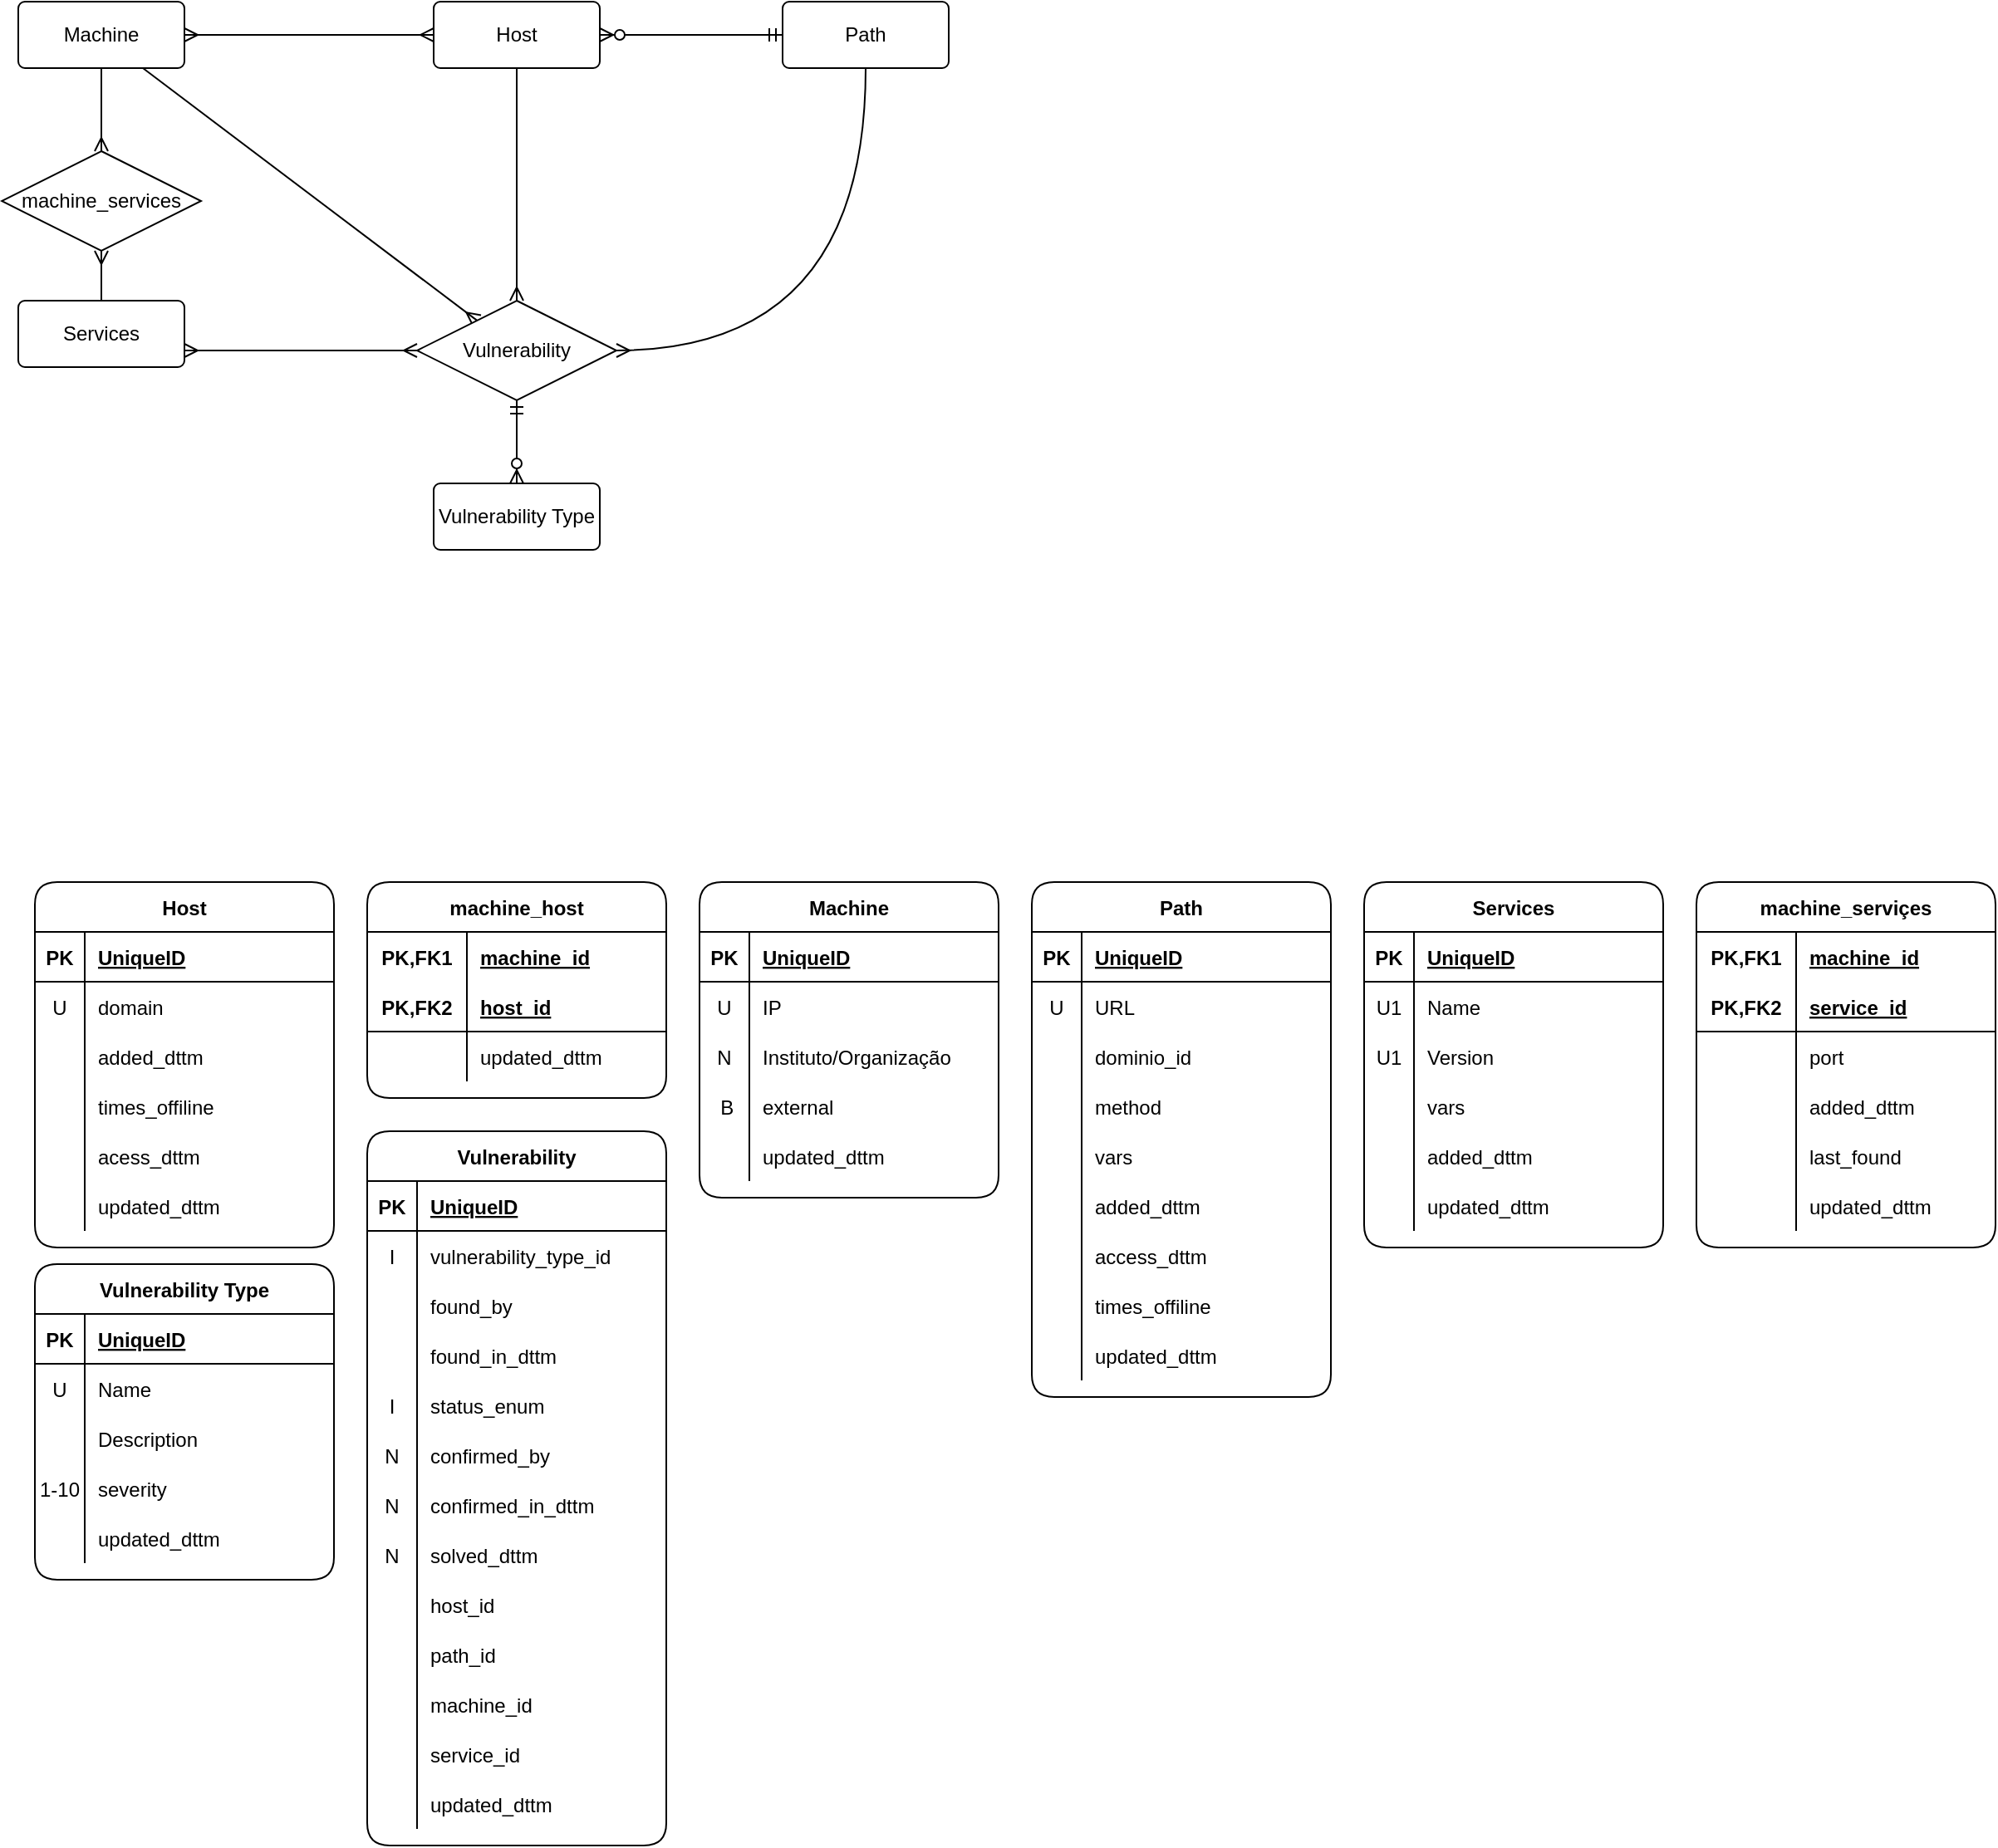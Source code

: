 <mxfile version="15.8.7" type="github" pages="3">
  <diagram id="CGmAZGWSG4rExbUco565" name="Page-1">
    <mxGraphModel dx="1394" dy="1944" grid="1" gridSize="10" guides="1" tooltips="1" connect="1" arrows="1" fold="1" page="1" pageScale="1" pageWidth="827" pageHeight="1169" math="0" shadow="0">
      <root>
        <mxCell id="0" />
        <mxCell id="1" parent="0" />
        <mxCell id="gj3xuUf-g9u-vXAf6j-z-22" value="" style="edgeStyle=orthogonalEdgeStyle;fontSize=12;html=1;endArrow=none;startArrow=ERmany;entryX=0.5;entryY=1;entryDx=0;entryDy=0;curved=1;endFill=0;startFill=0;exitX=1;exitY=0.5;exitDx=0;exitDy=0;" parent="1" source="40rPkk39WSytxEoC_UsR-69" target="j39ysIKPGQ8lDUpzfth6-52" edge="1">
          <mxGeometry width="100" height="100" relative="1" as="geometry">
            <mxPoint x="540" y="-130" as="sourcePoint" />
            <mxPoint x="300" y="-260" as="targetPoint" />
          </mxGeometry>
        </mxCell>
        <mxCell id="j39ysIKPGQ8lDUpzfth6-1" value="Machine" style="shape=table;startSize=30;container=1;collapsible=1;childLayout=tableLayout;fixedRows=1;rowLines=0;fontStyle=1;align=center;resizeLast=1;rounded=1;" parent="1" vertex="1">
          <mxGeometry x="440" y="170" width="180" height="190" as="geometry" />
        </mxCell>
        <mxCell id="j39ysIKPGQ8lDUpzfth6-2" value="" style="shape=partialRectangle;collapsible=0;dropTarget=0;pointerEvents=0;fillColor=none;top=0;left=0;bottom=1;right=0;points=[[0,0.5],[1,0.5]];portConstraint=eastwest;" parent="j39ysIKPGQ8lDUpzfth6-1" vertex="1">
          <mxGeometry y="30" width="180" height="30" as="geometry" />
        </mxCell>
        <mxCell id="j39ysIKPGQ8lDUpzfth6-3" value="PK" style="shape=partialRectangle;connectable=0;fillColor=none;top=0;left=0;bottom=0;right=0;fontStyle=1;overflow=hidden;" parent="j39ysIKPGQ8lDUpzfth6-2" vertex="1">
          <mxGeometry width="30" height="30" as="geometry" />
        </mxCell>
        <mxCell id="j39ysIKPGQ8lDUpzfth6-4" value="UniqueID" style="shape=partialRectangle;connectable=0;fillColor=none;top=0;left=0;bottom=0;right=0;align=left;spacingLeft=6;fontStyle=5;overflow=hidden;" parent="j39ysIKPGQ8lDUpzfth6-2" vertex="1">
          <mxGeometry x="30" width="150" height="30" as="geometry" />
        </mxCell>
        <mxCell id="j39ysIKPGQ8lDUpzfth6-5" value="" style="shape=partialRectangle;collapsible=0;dropTarget=0;pointerEvents=0;fillColor=none;top=0;left=0;bottom=0;right=0;points=[[0,0.5],[1,0.5]];portConstraint=eastwest;" parent="j39ysIKPGQ8lDUpzfth6-1" vertex="1">
          <mxGeometry y="60" width="180" height="30" as="geometry" />
        </mxCell>
        <mxCell id="j39ysIKPGQ8lDUpzfth6-6" value="U" style="shape=partialRectangle;connectable=0;fillColor=none;top=0;left=0;bottom=0;right=0;editable=1;overflow=hidden;" parent="j39ysIKPGQ8lDUpzfth6-5" vertex="1">
          <mxGeometry width="30" height="30" as="geometry" />
        </mxCell>
        <mxCell id="j39ysIKPGQ8lDUpzfth6-7" value="IP" style="shape=partialRectangle;connectable=0;fillColor=none;top=0;left=0;bottom=0;right=0;align=left;spacingLeft=6;overflow=hidden;" parent="j39ysIKPGQ8lDUpzfth6-5" vertex="1">
          <mxGeometry x="30" width="150" height="30" as="geometry" />
        </mxCell>
        <mxCell id="j39ysIKPGQ8lDUpzfth6-8" value="" style="shape=partialRectangle;collapsible=0;dropTarget=0;pointerEvents=0;fillColor=none;top=0;left=0;bottom=0;right=0;points=[[0,0.5],[1,0.5]];portConstraint=eastwest;" parent="j39ysIKPGQ8lDUpzfth6-1" vertex="1">
          <mxGeometry y="90" width="180" height="30" as="geometry" />
        </mxCell>
        <mxCell id="j39ysIKPGQ8lDUpzfth6-9" value="N" style="shape=partialRectangle;connectable=0;fillColor=none;top=0;left=0;bottom=0;right=0;editable=1;overflow=hidden;" parent="j39ysIKPGQ8lDUpzfth6-8" vertex="1">
          <mxGeometry width="30" height="30" as="geometry" />
        </mxCell>
        <mxCell id="j39ysIKPGQ8lDUpzfth6-10" value="Instituto/Organização" style="shape=partialRectangle;connectable=0;fillColor=none;top=0;left=0;bottom=0;right=0;align=left;spacingLeft=6;overflow=hidden;" parent="j39ysIKPGQ8lDUpzfth6-8" vertex="1">
          <mxGeometry x="30" width="150" height="30" as="geometry" />
        </mxCell>
        <mxCell id="j39ysIKPGQ8lDUpzfth6-86" style="shape=partialRectangle;collapsible=0;dropTarget=0;pointerEvents=0;fillColor=none;top=0;left=0;bottom=0;right=0;points=[[0,0.5],[1,0.5]];portConstraint=eastwest;" parent="j39ysIKPGQ8lDUpzfth6-1" vertex="1">
          <mxGeometry y="120" width="180" height="30" as="geometry" />
        </mxCell>
        <mxCell id="j39ysIKPGQ8lDUpzfth6-87" value=" B" style="shape=partialRectangle;connectable=0;fillColor=none;top=0;left=0;bottom=0;right=0;editable=1;overflow=hidden;" parent="j39ysIKPGQ8lDUpzfth6-86" vertex="1">
          <mxGeometry width="30" height="30" as="geometry" />
        </mxCell>
        <mxCell id="j39ysIKPGQ8lDUpzfth6-88" value="external" style="shape=partialRectangle;connectable=0;fillColor=none;top=0;left=0;bottom=0;right=0;align=left;spacingLeft=6;overflow=hidden;" parent="j39ysIKPGQ8lDUpzfth6-86" vertex="1">
          <mxGeometry x="30" width="150" height="30" as="geometry" />
        </mxCell>
        <mxCell id="j39ysIKPGQ8lDUpzfth6-11" value="" style="shape=partialRectangle;collapsible=0;dropTarget=0;pointerEvents=0;fillColor=none;top=0;left=0;bottom=0;right=0;points=[[0,0.5],[1,0.5]];portConstraint=eastwest;" parent="j39ysIKPGQ8lDUpzfth6-1" vertex="1">
          <mxGeometry y="150" width="180" height="30" as="geometry" />
        </mxCell>
        <mxCell id="j39ysIKPGQ8lDUpzfth6-12" value="" style="shape=partialRectangle;connectable=0;fillColor=none;top=0;left=0;bottom=0;right=0;editable=1;overflow=hidden;" parent="j39ysIKPGQ8lDUpzfth6-11" vertex="1">
          <mxGeometry width="30" height="30" as="geometry" />
        </mxCell>
        <mxCell id="j39ysIKPGQ8lDUpzfth6-13" value="updated_dttm" style="shape=partialRectangle;connectable=0;fillColor=none;top=0;left=0;bottom=0;right=0;align=left;spacingLeft=6;overflow=hidden;" parent="j39ysIKPGQ8lDUpzfth6-11" vertex="1">
          <mxGeometry x="30" width="150" height="30" as="geometry" />
        </mxCell>
        <mxCell id="j39ysIKPGQ8lDUpzfth6-14" value="Host" style="shape=table;startSize=30;container=1;collapsible=1;childLayout=tableLayout;fixedRows=1;rowLines=0;fontStyle=1;align=center;resizeLast=1;rounded=1;" parent="1" vertex="1">
          <mxGeometry x="40" y="170" width="180" height="220" as="geometry" />
        </mxCell>
        <mxCell id="j39ysIKPGQ8lDUpzfth6-15" value="" style="shape=partialRectangle;collapsible=0;dropTarget=0;pointerEvents=0;fillColor=none;top=0;left=0;bottom=1;right=0;points=[[0,0.5],[1,0.5]];portConstraint=eastwest;" parent="j39ysIKPGQ8lDUpzfth6-14" vertex="1">
          <mxGeometry y="30" width="180" height="30" as="geometry" />
        </mxCell>
        <mxCell id="j39ysIKPGQ8lDUpzfth6-16" value="PK" style="shape=partialRectangle;connectable=0;fillColor=none;top=0;left=0;bottom=0;right=0;fontStyle=1;overflow=hidden;" parent="j39ysIKPGQ8lDUpzfth6-15" vertex="1">
          <mxGeometry width="30" height="30" as="geometry" />
        </mxCell>
        <mxCell id="j39ysIKPGQ8lDUpzfth6-17" value="UniqueID" style="shape=partialRectangle;connectable=0;fillColor=none;top=0;left=0;bottom=0;right=0;align=left;spacingLeft=6;fontStyle=5;overflow=hidden;" parent="j39ysIKPGQ8lDUpzfth6-15" vertex="1">
          <mxGeometry x="30" width="150" height="30" as="geometry" />
        </mxCell>
        <mxCell id="j39ysIKPGQ8lDUpzfth6-18" value="" style="shape=partialRectangle;collapsible=0;dropTarget=0;pointerEvents=0;fillColor=none;top=0;left=0;bottom=0;right=0;points=[[0,0.5],[1,0.5]];portConstraint=eastwest;" parent="j39ysIKPGQ8lDUpzfth6-14" vertex="1">
          <mxGeometry y="60" width="180" height="30" as="geometry" />
        </mxCell>
        <mxCell id="j39ysIKPGQ8lDUpzfth6-19" value="U" style="shape=partialRectangle;connectable=0;fillColor=none;top=0;left=0;bottom=0;right=0;editable=1;overflow=hidden;" parent="j39ysIKPGQ8lDUpzfth6-18" vertex="1">
          <mxGeometry width="30" height="30" as="geometry" />
        </mxCell>
        <mxCell id="j39ysIKPGQ8lDUpzfth6-20" value="domain" style="shape=partialRectangle;connectable=0;fillColor=none;top=0;left=0;bottom=0;right=0;align=left;spacingLeft=6;overflow=hidden;" parent="j39ysIKPGQ8lDUpzfth6-18" vertex="1">
          <mxGeometry x="30" width="150" height="30" as="geometry" />
        </mxCell>
        <mxCell id="j39ysIKPGQ8lDUpzfth6-21" value="" style="shape=partialRectangle;collapsible=0;dropTarget=0;pointerEvents=0;fillColor=none;top=0;left=0;bottom=0;right=0;points=[[0,0.5],[1,0.5]];portConstraint=eastwest;" parent="j39ysIKPGQ8lDUpzfth6-14" vertex="1">
          <mxGeometry y="90" width="180" height="30" as="geometry" />
        </mxCell>
        <mxCell id="j39ysIKPGQ8lDUpzfth6-22" value="" style="shape=partialRectangle;connectable=0;fillColor=none;top=0;left=0;bottom=0;right=0;editable=1;overflow=hidden;" parent="j39ysIKPGQ8lDUpzfth6-21" vertex="1">
          <mxGeometry width="30" height="30" as="geometry" />
        </mxCell>
        <mxCell id="j39ysIKPGQ8lDUpzfth6-23" value="added_dttm" style="shape=partialRectangle;connectable=0;fillColor=none;top=0;left=0;bottom=0;right=0;align=left;spacingLeft=6;overflow=hidden;" parent="j39ysIKPGQ8lDUpzfth6-21" vertex="1">
          <mxGeometry x="30" width="150" height="30" as="geometry" />
        </mxCell>
        <mxCell id="gj3xuUf-g9u-vXAf6j-z-13" style="shape=partialRectangle;collapsible=0;dropTarget=0;pointerEvents=0;fillColor=none;top=0;left=0;bottom=0;right=0;points=[[0,0.5],[1,0.5]];portConstraint=eastwest;" parent="j39ysIKPGQ8lDUpzfth6-14" vertex="1">
          <mxGeometry y="120" width="180" height="30" as="geometry" />
        </mxCell>
        <mxCell id="gj3xuUf-g9u-vXAf6j-z-14" style="shape=partialRectangle;connectable=0;fillColor=none;top=0;left=0;bottom=0;right=0;editable=1;overflow=hidden;" parent="gj3xuUf-g9u-vXAf6j-z-13" vertex="1">
          <mxGeometry width="30" height="30" as="geometry" />
        </mxCell>
        <mxCell id="gj3xuUf-g9u-vXAf6j-z-15" value="times_offiline" style="shape=partialRectangle;connectable=0;fillColor=none;top=0;left=0;bottom=0;right=0;align=left;spacingLeft=6;overflow=hidden;" parent="gj3xuUf-g9u-vXAf6j-z-13" vertex="1">
          <mxGeometry x="30" width="150" height="30" as="geometry" />
        </mxCell>
        <mxCell id="j39ysIKPGQ8lDUpzfth6-77" style="shape=partialRectangle;collapsible=0;dropTarget=0;pointerEvents=0;fillColor=none;top=0;left=0;bottom=0;right=0;points=[[0,0.5],[1,0.5]];portConstraint=eastwest;" parent="j39ysIKPGQ8lDUpzfth6-14" vertex="1">
          <mxGeometry y="150" width="180" height="30" as="geometry" />
        </mxCell>
        <mxCell id="j39ysIKPGQ8lDUpzfth6-78" style="shape=partialRectangle;connectable=0;fillColor=none;top=0;left=0;bottom=0;right=0;editable=1;overflow=hidden;" parent="j39ysIKPGQ8lDUpzfth6-77" vertex="1">
          <mxGeometry width="30" height="30" as="geometry" />
        </mxCell>
        <mxCell id="j39ysIKPGQ8lDUpzfth6-79" value="acess_dttm" style="shape=partialRectangle;connectable=0;fillColor=none;top=0;left=0;bottom=0;right=0;align=left;spacingLeft=6;overflow=hidden;" parent="j39ysIKPGQ8lDUpzfth6-77" vertex="1">
          <mxGeometry x="30" width="150" height="30" as="geometry" />
        </mxCell>
        <mxCell id="j39ysIKPGQ8lDUpzfth6-24" value="" style="shape=partialRectangle;collapsible=0;dropTarget=0;pointerEvents=0;fillColor=none;top=0;left=0;bottom=0;right=0;points=[[0,0.5],[1,0.5]];portConstraint=eastwest;" parent="j39ysIKPGQ8lDUpzfth6-14" vertex="1">
          <mxGeometry y="180" width="180" height="30" as="geometry" />
        </mxCell>
        <mxCell id="j39ysIKPGQ8lDUpzfth6-25" value="" style="shape=partialRectangle;connectable=0;fillColor=none;top=0;left=0;bottom=0;right=0;editable=1;overflow=hidden;" parent="j39ysIKPGQ8lDUpzfth6-24" vertex="1">
          <mxGeometry width="30" height="30" as="geometry" />
        </mxCell>
        <mxCell id="j39ysIKPGQ8lDUpzfth6-26" value="updated_dttm" style="shape=partialRectangle;connectable=0;fillColor=none;top=0;left=0;bottom=0;right=0;align=left;spacingLeft=6;overflow=hidden;" parent="j39ysIKPGQ8lDUpzfth6-24" vertex="1">
          <mxGeometry x="30" width="150" height="30" as="geometry" />
        </mxCell>
        <mxCell id="j39ysIKPGQ8lDUpzfth6-27" value="Path" style="shape=table;startSize=30;container=1;collapsible=1;childLayout=tableLayout;fixedRows=1;rowLines=0;fontStyle=1;align=center;resizeLast=1;rounded=1;" parent="1" vertex="1">
          <mxGeometry x="640" y="170" width="180" height="310" as="geometry" />
        </mxCell>
        <mxCell id="j39ysIKPGQ8lDUpzfth6-28" value="" style="shape=partialRectangle;collapsible=0;dropTarget=0;pointerEvents=0;fillColor=none;top=0;left=0;bottom=1;right=0;points=[[0,0.5],[1,0.5]];portConstraint=eastwest;" parent="j39ysIKPGQ8lDUpzfth6-27" vertex="1">
          <mxGeometry y="30" width="180" height="30" as="geometry" />
        </mxCell>
        <mxCell id="j39ysIKPGQ8lDUpzfth6-29" value="PK" style="shape=partialRectangle;connectable=0;fillColor=none;top=0;left=0;bottom=0;right=0;fontStyle=1;overflow=hidden;" parent="j39ysIKPGQ8lDUpzfth6-28" vertex="1">
          <mxGeometry width="30" height="30" as="geometry" />
        </mxCell>
        <mxCell id="j39ysIKPGQ8lDUpzfth6-30" value="UniqueID" style="shape=partialRectangle;connectable=0;fillColor=none;top=0;left=0;bottom=0;right=0;align=left;spacingLeft=6;fontStyle=5;overflow=hidden;" parent="j39ysIKPGQ8lDUpzfth6-28" vertex="1">
          <mxGeometry x="30" width="150" height="30" as="geometry" />
        </mxCell>
        <mxCell id="j39ysIKPGQ8lDUpzfth6-31" value="" style="shape=partialRectangle;collapsible=0;dropTarget=0;pointerEvents=0;fillColor=none;top=0;left=0;bottom=0;right=0;points=[[0,0.5],[1,0.5]];portConstraint=eastwest;" parent="j39ysIKPGQ8lDUpzfth6-27" vertex="1">
          <mxGeometry y="60" width="180" height="30" as="geometry" />
        </mxCell>
        <mxCell id="j39ysIKPGQ8lDUpzfth6-32" value="U" style="shape=partialRectangle;connectable=0;fillColor=none;top=0;left=0;bottom=0;right=0;editable=1;overflow=hidden;" parent="j39ysIKPGQ8lDUpzfth6-31" vertex="1">
          <mxGeometry width="30" height="30" as="geometry" />
        </mxCell>
        <mxCell id="j39ysIKPGQ8lDUpzfth6-33" value="URL" style="shape=partialRectangle;connectable=0;fillColor=none;top=0;left=0;bottom=0;right=0;align=left;spacingLeft=6;overflow=hidden;" parent="j39ysIKPGQ8lDUpzfth6-31" vertex="1">
          <mxGeometry x="30" width="150" height="30" as="geometry" />
        </mxCell>
        <mxCell id="j39ysIKPGQ8lDUpzfth6-43" style="shape=partialRectangle;collapsible=0;dropTarget=0;pointerEvents=0;fillColor=none;top=0;left=0;bottom=0;right=0;points=[[0,0.5],[1,0.5]];portConstraint=eastwest;" parent="j39ysIKPGQ8lDUpzfth6-27" vertex="1">
          <mxGeometry y="90" width="180" height="30" as="geometry" />
        </mxCell>
        <mxCell id="j39ysIKPGQ8lDUpzfth6-44" value="" style="shape=partialRectangle;connectable=0;fillColor=none;top=0;left=0;bottom=0;right=0;editable=1;overflow=hidden;" parent="j39ysIKPGQ8lDUpzfth6-43" vertex="1">
          <mxGeometry width="30" height="30" as="geometry" />
        </mxCell>
        <mxCell id="j39ysIKPGQ8lDUpzfth6-45" value="dominio_id" style="shape=partialRectangle;connectable=0;fillColor=none;top=0;left=0;bottom=0;right=0;align=left;spacingLeft=6;overflow=hidden;" parent="j39ysIKPGQ8lDUpzfth6-43" vertex="1">
          <mxGeometry x="30" width="150" height="30" as="geometry" />
        </mxCell>
        <mxCell id="gj3xuUf-g9u-vXAf6j-z-1" style="shape=partialRectangle;collapsible=0;dropTarget=0;pointerEvents=0;fillColor=none;top=0;left=0;bottom=0;right=0;points=[[0,0.5],[1,0.5]];portConstraint=eastwest;" parent="j39ysIKPGQ8lDUpzfth6-27" vertex="1">
          <mxGeometry y="120" width="180" height="30" as="geometry" />
        </mxCell>
        <mxCell id="gj3xuUf-g9u-vXAf6j-z-2" style="shape=partialRectangle;connectable=0;fillColor=none;top=0;left=0;bottom=0;right=0;editable=1;overflow=hidden;" parent="gj3xuUf-g9u-vXAf6j-z-1" vertex="1">
          <mxGeometry width="30" height="30" as="geometry" />
        </mxCell>
        <mxCell id="gj3xuUf-g9u-vXAf6j-z-3" value="method" style="shape=partialRectangle;connectable=0;fillColor=none;top=0;left=0;bottom=0;right=0;align=left;spacingLeft=6;overflow=hidden;" parent="gj3xuUf-g9u-vXAf6j-z-1" vertex="1">
          <mxGeometry x="30" width="150" height="30" as="geometry" />
        </mxCell>
        <mxCell id="gj3xuUf-g9u-vXAf6j-z-7" style="shape=partialRectangle;collapsible=0;dropTarget=0;pointerEvents=0;fillColor=none;top=0;left=0;bottom=0;right=0;points=[[0,0.5],[1,0.5]];portConstraint=eastwest;" parent="j39ysIKPGQ8lDUpzfth6-27" vertex="1">
          <mxGeometry y="150" width="180" height="30" as="geometry" />
        </mxCell>
        <mxCell id="gj3xuUf-g9u-vXAf6j-z-8" style="shape=partialRectangle;connectable=0;fillColor=none;top=0;left=0;bottom=0;right=0;editable=1;overflow=hidden;" parent="gj3xuUf-g9u-vXAf6j-z-7" vertex="1">
          <mxGeometry width="30" height="30" as="geometry" />
        </mxCell>
        <mxCell id="gj3xuUf-g9u-vXAf6j-z-9" value="vars" style="shape=partialRectangle;connectable=0;fillColor=none;top=0;left=0;bottom=0;right=0;align=left;spacingLeft=6;overflow=hidden;" parent="gj3xuUf-g9u-vXAf6j-z-7" vertex="1">
          <mxGeometry x="30" width="150" height="30" as="geometry" />
        </mxCell>
        <mxCell id="j39ysIKPGQ8lDUpzfth6-34" value="" style="shape=partialRectangle;collapsible=0;dropTarget=0;pointerEvents=0;fillColor=none;top=0;left=0;bottom=0;right=0;points=[[0,0.5],[1,0.5]];portConstraint=eastwest;" parent="j39ysIKPGQ8lDUpzfth6-27" vertex="1">
          <mxGeometry y="180" width="180" height="30" as="geometry" />
        </mxCell>
        <mxCell id="j39ysIKPGQ8lDUpzfth6-35" value="" style="shape=partialRectangle;connectable=0;fillColor=none;top=0;left=0;bottom=0;right=0;editable=1;overflow=hidden;" parent="j39ysIKPGQ8lDUpzfth6-34" vertex="1">
          <mxGeometry width="30" height="30" as="geometry" />
        </mxCell>
        <mxCell id="j39ysIKPGQ8lDUpzfth6-36" value="added_dttm" style="shape=partialRectangle;connectable=0;fillColor=none;top=0;left=0;bottom=0;right=0;align=left;spacingLeft=6;overflow=hidden;" parent="j39ysIKPGQ8lDUpzfth6-34" vertex="1">
          <mxGeometry x="30" width="150" height="30" as="geometry" />
        </mxCell>
        <mxCell id="gj3xuUf-g9u-vXAf6j-z-10" style="shape=partialRectangle;collapsible=0;dropTarget=0;pointerEvents=0;fillColor=none;top=0;left=0;bottom=0;right=0;points=[[0,0.5],[1,0.5]];portConstraint=eastwest;" parent="j39ysIKPGQ8lDUpzfth6-27" vertex="1">
          <mxGeometry y="210" width="180" height="30" as="geometry" />
        </mxCell>
        <mxCell id="gj3xuUf-g9u-vXAf6j-z-11" style="shape=partialRectangle;connectable=0;fillColor=none;top=0;left=0;bottom=0;right=0;editable=1;overflow=hidden;" parent="gj3xuUf-g9u-vXAf6j-z-10" vertex="1">
          <mxGeometry width="30" height="30" as="geometry" />
        </mxCell>
        <mxCell id="gj3xuUf-g9u-vXAf6j-z-12" value="access_dttm" style="shape=partialRectangle;connectable=0;fillColor=none;top=0;left=0;bottom=0;right=0;align=left;spacingLeft=6;overflow=hidden;" parent="gj3xuUf-g9u-vXAf6j-z-10" vertex="1">
          <mxGeometry x="30" width="150" height="30" as="geometry" />
        </mxCell>
        <mxCell id="j39ysIKPGQ8lDUpzfth6-37" value="" style="shape=partialRectangle;collapsible=0;dropTarget=0;pointerEvents=0;fillColor=none;top=0;left=0;bottom=0;right=0;points=[[0,0.5],[1,0.5]];portConstraint=eastwest;" parent="j39ysIKPGQ8lDUpzfth6-27" vertex="1">
          <mxGeometry y="240" width="180" height="30" as="geometry" />
        </mxCell>
        <mxCell id="j39ysIKPGQ8lDUpzfth6-38" value="" style="shape=partialRectangle;connectable=0;fillColor=none;top=0;left=0;bottom=0;right=0;editable=1;overflow=hidden;" parent="j39ysIKPGQ8lDUpzfth6-37" vertex="1">
          <mxGeometry width="30" height="30" as="geometry" />
        </mxCell>
        <mxCell id="j39ysIKPGQ8lDUpzfth6-39" value="times_offiline" style="shape=partialRectangle;connectable=0;fillColor=none;top=0;left=0;bottom=0;right=0;align=left;spacingLeft=6;overflow=hidden;" parent="j39ysIKPGQ8lDUpzfth6-37" vertex="1">
          <mxGeometry x="30" width="150" height="30" as="geometry" />
        </mxCell>
        <mxCell id="j39ysIKPGQ8lDUpzfth6-40" style="shape=partialRectangle;collapsible=0;dropTarget=0;pointerEvents=0;fillColor=none;top=0;left=0;bottom=0;right=0;points=[[0,0.5],[1,0.5]];portConstraint=eastwest;" parent="j39ysIKPGQ8lDUpzfth6-27" vertex="1">
          <mxGeometry y="270" width="180" height="30" as="geometry" />
        </mxCell>
        <mxCell id="j39ysIKPGQ8lDUpzfth6-41" style="shape=partialRectangle;connectable=0;fillColor=none;top=0;left=0;bottom=0;right=0;editable=1;overflow=hidden;" parent="j39ysIKPGQ8lDUpzfth6-40" vertex="1">
          <mxGeometry width="30" height="30" as="geometry" />
        </mxCell>
        <mxCell id="j39ysIKPGQ8lDUpzfth6-42" value="updated_dttm" style="shape=partialRectangle;connectable=0;fillColor=none;top=0;left=0;bottom=0;right=0;align=left;spacingLeft=6;overflow=hidden;" parent="j39ysIKPGQ8lDUpzfth6-40" vertex="1">
          <mxGeometry x="30" width="150" height="30" as="geometry" />
        </mxCell>
        <mxCell id="j39ysIKPGQ8lDUpzfth6-50" value="Machine" style="rounded=1;arcSize=10;whiteSpace=wrap;html=1;align=center;" parent="1" vertex="1">
          <mxGeometry x="30" y="-360" width="100" height="40" as="geometry" />
        </mxCell>
        <mxCell id="j39ysIKPGQ8lDUpzfth6-52" value="Path" style="rounded=1;arcSize=10;whiteSpace=wrap;html=1;align=center;" parent="1" vertex="1">
          <mxGeometry x="490" y="-360" width="100" height="40" as="geometry" />
        </mxCell>
        <mxCell id="j39ysIKPGQ8lDUpzfth6-64" value="Vulnerability" style="shape=table;startSize=30;container=1;collapsible=1;childLayout=tableLayout;fixedRows=1;rowLines=0;fontStyle=1;align=center;resizeLast=1;rounded=1;" parent="1" vertex="1">
          <mxGeometry x="240" y="320" width="180" height="430" as="geometry" />
        </mxCell>
        <mxCell id="j39ysIKPGQ8lDUpzfth6-65" value="" style="shape=partialRectangle;collapsible=0;dropTarget=0;pointerEvents=0;fillColor=none;top=0;left=0;bottom=1;right=0;points=[[0,0.5],[1,0.5]];portConstraint=eastwest;" parent="j39ysIKPGQ8lDUpzfth6-64" vertex="1">
          <mxGeometry y="30" width="180" height="30" as="geometry" />
        </mxCell>
        <mxCell id="j39ysIKPGQ8lDUpzfth6-66" value="PK" style="shape=partialRectangle;connectable=0;fillColor=none;top=0;left=0;bottom=0;right=0;fontStyle=1;overflow=hidden;" parent="j39ysIKPGQ8lDUpzfth6-65" vertex="1">
          <mxGeometry width="30" height="30" as="geometry" />
        </mxCell>
        <mxCell id="j39ysIKPGQ8lDUpzfth6-67" value="UniqueID" style="shape=partialRectangle;connectable=0;fillColor=none;top=0;left=0;bottom=0;right=0;align=left;spacingLeft=6;fontStyle=5;overflow=hidden;" parent="j39ysIKPGQ8lDUpzfth6-65" vertex="1">
          <mxGeometry x="30" width="150" height="30" as="geometry" />
        </mxCell>
        <mxCell id="j39ysIKPGQ8lDUpzfth6-68" value="" style="shape=partialRectangle;collapsible=0;dropTarget=0;pointerEvents=0;fillColor=none;top=0;left=0;bottom=0;right=0;points=[[0,0.5],[1,0.5]];portConstraint=eastwest;" parent="j39ysIKPGQ8lDUpzfth6-64" vertex="1">
          <mxGeometry y="60" width="180" height="30" as="geometry" />
        </mxCell>
        <mxCell id="j39ysIKPGQ8lDUpzfth6-69" value="I" style="shape=partialRectangle;connectable=0;fillColor=none;top=0;left=0;bottom=0;right=0;editable=1;overflow=hidden;" parent="j39ysIKPGQ8lDUpzfth6-68" vertex="1">
          <mxGeometry width="30" height="30" as="geometry" />
        </mxCell>
        <mxCell id="j39ysIKPGQ8lDUpzfth6-70" value="vulnerability_type_id" style="shape=partialRectangle;connectable=0;fillColor=none;top=0;left=0;bottom=0;right=0;align=left;spacingLeft=6;overflow=hidden;" parent="j39ysIKPGQ8lDUpzfth6-68" vertex="1">
          <mxGeometry x="30" width="150" height="30" as="geometry" />
        </mxCell>
        <mxCell id="j39ysIKPGQ8lDUpzfth6-71" value="" style="shape=partialRectangle;collapsible=0;dropTarget=0;pointerEvents=0;fillColor=none;top=0;left=0;bottom=0;right=0;points=[[0,0.5],[1,0.5]];portConstraint=eastwest;" parent="j39ysIKPGQ8lDUpzfth6-64" vertex="1">
          <mxGeometry y="90" width="180" height="30" as="geometry" />
        </mxCell>
        <mxCell id="j39ysIKPGQ8lDUpzfth6-72" value="" style="shape=partialRectangle;connectable=0;fillColor=none;top=0;left=0;bottom=0;right=0;editable=1;overflow=hidden;" parent="j39ysIKPGQ8lDUpzfth6-71" vertex="1">
          <mxGeometry width="30" height="30" as="geometry" />
        </mxCell>
        <mxCell id="j39ysIKPGQ8lDUpzfth6-73" value="found_by " style="shape=partialRectangle;connectable=0;fillColor=none;top=0;left=0;bottom=0;right=0;align=left;spacingLeft=6;overflow=hidden;" parent="j39ysIKPGQ8lDUpzfth6-71" vertex="1">
          <mxGeometry x="30" width="150" height="30" as="geometry" />
        </mxCell>
        <mxCell id="gj3xuUf-g9u-vXAf6j-z-65" style="shape=partialRectangle;collapsible=0;dropTarget=0;pointerEvents=0;fillColor=none;top=0;left=0;bottom=0;right=0;points=[[0,0.5],[1,0.5]];portConstraint=eastwest;" parent="j39ysIKPGQ8lDUpzfth6-64" vertex="1">
          <mxGeometry y="120" width="180" height="30" as="geometry" />
        </mxCell>
        <mxCell id="gj3xuUf-g9u-vXAf6j-z-66" style="shape=partialRectangle;connectable=0;fillColor=none;top=0;left=0;bottom=0;right=0;editable=1;overflow=hidden;" parent="gj3xuUf-g9u-vXAf6j-z-65" vertex="1">
          <mxGeometry width="30" height="30" as="geometry" />
        </mxCell>
        <mxCell id="gj3xuUf-g9u-vXAf6j-z-67" value="found_in_dttm" style="shape=partialRectangle;connectable=0;fillColor=none;top=0;left=0;bottom=0;right=0;align=left;spacingLeft=6;overflow=hidden;" parent="gj3xuUf-g9u-vXAf6j-z-65" vertex="1">
          <mxGeometry x="30" width="150" height="30" as="geometry" />
        </mxCell>
        <mxCell id="gj3xuUf-g9u-vXAf6j-z-71" style="shape=partialRectangle;collapsible=0;dropTarget=0;pointerEvents=0;fillColor=none;top=0;left=0;bottom=0;right=0;points=[[0,0.5],[1,0.5]];portConstraint=eastwest;" parent="j39ysIKPGQ8lDUpzfth6-64" vertex="1">
          <mxGeometry y="150" width="180" height="30" as="geometry" />
        </mxCell>
        <mxCell id="gj3xuUf-g9u-vXAf6j-z-72" value="I" style="shape=partialRectangle;connectable=0;fillColor=none;top=0;left=0;bottom=0;right=0;editable=1;overflow=hidden;" parent="gj3xuUf-g9u-vXAf6j-z-71" vertex="1">
          <mxGeometry width="30" height="30" as="geometry" />
        </mxCell>
        <mxCell id="gj3xuUf-g9u-vXAf6j-z-73" value="status_enum" style="shape=partialRectangle;connectable=0;fillColor=none;top=0;left=0;bottom=0;right=0;align=left;spacingLeft=6;overflow=hidden;" parent="gj3xuUf-g9u-vXAf6j-z-71" vertex="1">
          <mxGeometry x="30" width="150" height="30" as="geometry" />
        </mxCell>
        <mxCell id="gj3xuUf-g9u-vXAf6j-z-74" style="shape=partialRectangle;collapsible=0;dropTarget=0;pointerEvents=0;fillColor=none;top=0;left=0;bottom=0;right=0;points=[[0,0.5],[1,0.5]];portConstraint=eastwest;" parent="j39ysIKPGQ8lDUpzfth6-64" vertex="1">
          <mxGeometry y="180" width="180" height="30" as="geometry" />
        </mxCell>
        <mxCell id="gj3xuUf-g9u-vXAf6j-z-75" value="N" style="shape=partialRectangle;connectable=0;fillColor=none;top=0;left=0;bottom=0;right=0;editable=1;overflow=hidden;" parent="gj3xuUf-g9u-vXAf6j-z-74" vertex="1">
          <mxGeometry width="30" height="30" as="geometry" />
        </mxCell>
        <mxCell id="gj3xuUf-g9u-vXAf6j-z-76" value="confirmed_by" style="shape=partialRectangle;connectable=0;fillColor=none;top=0;left=0;bottom=0;right=0;align=left;spacingLeft=6;overflow=hidden;" parent="gj3xuUf-g9u-vXAf6j-z-74" vertex="1">
          <mxGeometry x="30" width="150" height="30" as="geometry" />
        </mxCell>
        <mxCell id="gj3xuUf-g9u-vXAf6j-z-83" style="shape=partialRectangle;collapsible=0;dropTarget=0;pointerEvents=0;fillColor=none;top=0;left=0;bottom=0;right=0;points=[[0,0.5],[1,0.5]];portConstraint=eastwest;" parent="j39ysIKPGQ8lDUpzfth6-64" vertex="1">
          <mxGeometry y="210" width="180" height="30" as="geometry" />
        </mxCell>
        <mxCell id="gj3xuUf-g9u-vXAf6j-z-84" value="N" style="shape=partialRectangle;connectable=0;fillColor=none;top=0;left=0;bottom=0;right=0;editable=1;overflow=hidden;" parent="gj3xuUf-g9u-vXAf6j-z-83" vertex="1">
          <mxGeometry width="30" height="30" as="geometry" />
        </mxCell>
        <mxCell id="gj3xuUf-g9u-vXAf6j-z-85" value="confirmed_in_dttm" style="shape=partialRectangle;connectable=0;fillColor=none;top=0;left=0;bottom=0;right=0;align=left;spacingLeft=6;overflow=hidden;" parent="gj3xuUf-g9u-vXAf6j-z-83" vertex="1">
          <mxGeometry x="30" width="150" height="30" as="geometry" />
        </mxCell>
        <mxCell id="gj3xuUf-g9u-vXAf6j-z-80" style="shape=partialRectangle;collapsible=0;dropTarget=0;pointerEvents=0;fillColor=none;top=0;left=0;bottom=0;right=0;points=[[0,0.5],[1,0.5]];portConstraint=eastwest;" parent="j39ysIKPGQ8lDUpzfth6-64" vertex="1">
          <mxGeometry y="240" width="180" height="30" as="geometry" />
        </mxCell>
        <mxCell id="gj3xuUf-g9u-vXAf6j-z-81" value="N" style="shape=partialRectangle;connectable=0;fillColor=none;top=0;left=0;bottom=0;right=0;editable=1;overflow=hidden;" parent="gj3xuUf-g9u-vXAf6j-z-80" vertex="1">
          <mxGeometry width="30" height="30" as="geometry" />
        </mxCell>
        <mxCell id="gj3xuUf-g9u-vXAf6j-z-82" value="solved_dttm" style="shape=partialRectangle;connectable=0;fillColor=none;top=0;left=0;bottom=0;right=0;align=left;spacingLeft=6;overflow=hidden;" parent="gj3xuUf-g9u-vXAf6j-z-80" vertex="1">
          <mxGeometry x="30" width="150" height="30" as="geometry" />
        </mxCell>
        <mxCell id="40rPkk39WSytxEoC_UsR-80" style="shape=partialRectangle;collapsible=0;dropTarget=0;pointerEvents=0;fillColor=none;top=0;left=0;bottom=0;right=0;points=[[0,0.5],[1,0.5]];portConstraint=eastwest;" parent="j39ysIKPGQ8lDUpzfth6-64" vertex="1">
          <mxGeometry y="270" width="180" height="30" as="geometry" />
        </mxCell>
        <mxCell id="40rPkk39WSytxEoC_UsR-81" style="shape=partialRectangle;connectable=0;fillColor=none;top=0;left=0;bottom=0;right=0;editable=1;overflow=hidden;" parent="40rPkk39WSytxEoC_UsR-80" vertex="1">
          <mxGeometry width="30" height="30" as="geometry" />
        </mxCell>
        <mxCell id="40rPkk39WSytxEoC_UsR-82" value="host_id" style="shape=partialRectangle;connectable=0;fillColor=none;top=0;left=0;bottom=0;right=0;align=left;spacingLeft=6;overflow=hidden;" parent="40rPkk39WSytxEoC_UsR-80" vertex="1">
          <mxGeometry x="30" width="150" height="30" as="geometry" />
        </mxCell>
        <mxCell id="40rPkk39WSytxEoC_UsR-77" style="shape=partialRectangle;collapsible=0;dropTarget=0;pointerEvents=0;fillColor=none;top=0;left=0;bottom=0;right=0;points=[[0,0.5],[1,0.5]];portConstraint=eastwest;" parent="j39ysIKPGQ8lDUpzfth6-64" vertex="1">
          <mxGeometry y="300" width="180" height="30" as="geometry" />
        </mxCell>
        <mxCell id="40rPkk39WSytxEoC_UsR-78" style="shape=partialRectangle;connectable=0;fillColor=none;top=0;left=0;bottom=0;right=0;editable=1;overflow=hidden;" parent="40rPkk39WSytxEoC_UsR-77" vertex="1">
          <mxGeometry width="30" height="30" as="geometry" />
        </mxCell>
        <mxCell id="40rPkk39WSytxEoC_UsR-79" value="path_id" style="shape=partialRectangle;connectable=0;fillColor=none;top=0;left=0;bottom=0;right=0;align=left;spacingLeft=6;overflow=hidden;" parent="40rPkk39WSytxEoC_UsR-77" vertex="1">
          <mxGeometry x="30" width="150" height="30" as="geometry" />
        </mxCell>
        <mxCell id="40rPkk39WSytxEoC_UsR-74" style="shape=partialRectangle;collapsible=0;dropTarget=0;pointerEvents=0;fillColor=none;top=0;left=0;bottom=0;right=0;points=[[0,0.5],[1,0.5]];portConstraint=eastwest;" parent="j39ysIKPGQ8lDUpzfth6-64" vertex="1">
          <mxGeometry y="330" width="180" height="30" as="geometry" />
        </mxCell>
        <mxCell id="40rPkk39WSytxEoC_UsR-75" style="shape=partialRectangle;connectable=0;fillColor=none;top=0;left=0;bottom=0;right=0;editable=1;overflow=hidden;" parent="40rPkk39WSytxEoC_UsR-74" vertex="1">
          <mxGeometry width="30" height="30" as="geometry" />
        </mxCell>
        <mxCell id="40rPkk39WSytxEoC_UsR-76" value="machine_id" style="shape=partialRectangle;connectable=0;fillColor=none;top=0;left=0;bottom=0;right=0;align=left;spacingLeft=6;overflow=hidden;" parent="40rPkk39WSytxEoC_UsR-74" vertex="1">
          <mxGeometry x="30" width="150" height="30" as="geometry" />
        </mxCell>
        <mxCell id="40rPkk39WSytxEoC_UsR-71" style="shape=partialRectangle;collapsible=0;dropTarget=0;pointerEvents=0;fillColor=none;top=0;left=0;bottom=0;right=0;points=[[0,0.5],[1,0.5]];portConstraint=eastwest;" parent="j39ysIKPGQ8lDUpzfth6-64" vertex="1">
          <mxGeometry y="360" width="180" height="30" as="geometry" />
        </mxCell>
        <mxCell id="40rPkk39WSytxEoC_UsR-72" style="shape=partialRectangle;connectable=0;fillColor=none;top=0;left=0;bottom=0;right=0;editable=1;overflow=hidden;" parent="40rPkk39WSytxEoC_UsR-71" vertex="1">
          <mxGeometry width="30" height="30" as="geometry" />
        </mxCell>
        <mxCell id="40rPkk39WSytxEoC_UsR-73" value="service_id" style="shape=partialRectangle;connectable=0;fillColor=none;top=0;left=0;bottom=0;right=0;align=left;spacingLeft=6;overflow=hidden;" parent="40rPkk39WSytxEoC_UsR-71" vertex="1">
          <mxGeometry x="30" width="150" height="30" as="geometry" />
        </mxCell>
        <mxCell id="j39ysIKPGQ8lDUpzfth6-74" value="" style="shape=partialRectangle;collapsible=0;dropTarget=0;pointerEvents=0;fillColor=none;top=0;left=0;bottom=0;right=0;points=[[0,0.5],[1,0.5]];portConstraint=eastwest;" parent="j39ysIKPGQ8lDUpzfth6-64" vertex="1">
          <mxGeometry y="390" width="180" height="30" as="geometry" />
        </mxCell>
        <mxCell id="j39ysIKPGQ8lDUpzfth6-75" value="" style="shape=partialRectangle;connectable=0;fillColor=none;top=0;left=0;bottom=0;right=0;editable=1;overflow=hidden;" parent="j39ysIKPGQ8lDUpzfth6-74" vertex="1">
          <mxGeometry width="30" height="30" as="geometry" />
        </mxCell>
        <mxCell id="j39ysIKPGQ8lDUpzfth6-76" value="updated_dttm" style="shape=partialRectangle;connectable=0;fillColor=none;top=0;left=0;bottom=0;right=0;align=left;spacingLeft=6;overflow=hidden;" parent="j39ysIKPGQ8lDUpzfth6-74" vertex="1">
          <mxGeometry x="30" width="150" height="30" as="geometry" />
        </mxCell>
        <mxCell id="j39ysIKPGQ8lDUpzfth6-83" value="Host" style="rounded=1;arcSize=10;whiteSpace=wrap;html=1;align=center;" parent="1" vertex="1">
          <mxGeometry x="280" y="-360" width="100" height="40" as="geometry" />
        </mxCell>
        <mxCell id="j39ysIKPGQ8lDUpzfth6-84" value="" style="edgeStyle=entityRelationEdgeStyle;fontSize=12;html=1;endArrow=ERmany;startArrow=ERmany;exitX=1;exitY=0.5;exitDx=0;exitDy=0;entryX=0;entryY=0.5;entryDx=0;entryDy=0;" parent="1" source="j39ysIKPGQ8lDUpzfth6-50" target="j39ysIKPGQ8lDUpzfth6-83" edge="1">
          <mxGeometry width="100" height="100" relative="1" as="geometry">
            <mxPoint x="340" y="-220" as="sourcePoint" />
            <mxPoint x="440" y="-320" as="targetPoint" />
          </mxGeometry>
        </mxCell>
        <mxCell id="j39ysIKPGQ8lDUpzfth6-85" value="" style="edgeStyle=entityRelationEdgeStyle;fontSize=12;html=1;endArrow=ERzeroToMany;startArrow=ERmandOne;entryX=1;entryY=0.5;entryDx=0;entryDy=0;exitX=0;exitY=0.5;exitDx=0;exitDy=0;" parent="1" source="j39ysIKPGQ8lDUpzfth6-52" target="j39ysIKPGQ8lDUpzfth6-83" edge="1">
          <mxGeometry width="100" height="100" relative="1" as="geometry">
            <mxPoint x="340" y="-220" as="sourcePoint" />
            <mxPoint x="420" y="-270" as="targetPoint" />
          </mxGeometry>
        </mxCell>
        <mxCell id="gj3xuUf-g9u-vXAf6j-z-19" value="Vulnerability Type" style="rounded=1;arcSize=10;whiteSpace=wrap;html=1;align=center;" parent="1" vertex="1">
          <mxGeometry x="280" y="-70" width="100" height="40" as="geometry" />
        </mxCell>
        <mxCell id="gj3xuUf-g9u-vXAf6j-z-21" value="" style="edgeStyle=orthogonalEdgeStyle;fontSize=12;html=1;endArrow=ERzeroToMany;startArrow=ERmandOne;entryX=0.5;entryY=0;entryDx=0;entryDy=0;curved=1;exitX=0.5;exitY=1;exitDx=0;exitDy=0;" parent="1" source="40rPkk39WSytxEoC_UsR-69" target="gj3xuUf-g9u-vXAf6j-z-19" edge="1">
          <mxGeometry width="100" height="100" relative="1" as="geometry">
            <mxPoint x="330" y="-100" as="sourcePoint" />
            <mxPoint x="300" y="-260" as="targetPoint" />
          </mxGeometry>
        </mxCell>
        <mxCell id="gj3xuUf-g9u-vXAf6j-z-24" value="" style="edgeStyle=orthogonalEdgeStyle;fontSize=12;html=1;endArrow=none;startArrow=ERmany;strokeColor=#000000;entryX=0.5;entryY=1;entryDx=0;entryDy=0;endFill=0;exitX=0.5;exitY=0;exitDx=0;exitDy=0;" parent="1" source="40rPkk39WSytxEoC_UsR-69" target="j39ysIKPGQ8lDUpzfth6-83" edge="1">
          <mxGeometry width="100" height="100" relative="1" as="geometry">
            <mxPoint x="330" y="-240" as="sourcePoint" />
            <mxPoint x="300" y="-260" as="targetPoint" />
          </mxGeometry>
        </mxCell>
        <mxCell id="gj3xuUf-g9u-vXAf6j-z-25" value="" style="fontSize=12;html=1;endArrow=none;startArrow=ERmany;entryX=0.75;entryY=1;entryDx=0;entryDy=0;startFill=0;endFill=0;elbow=vertical;" parent="1" source="40rPkk39WSytxEoC_UsR-69" target="j39ysIKPGQ8lDUpzfth6-50" edge="1">
          <mxGeometry width="100" height="100" relative="1" as="geometry">
            <mxPoint x="220" y="-160" as="sourcePoint" />
            <mxPoint x="300" y="-260" as="targetPoint" />
          </mxGeometry>
        </mxCell>
        <mxCell id="gj3xuUf-g9u-vXAf6j-z-39" value="machine_host" style="shape=table;startSize=30;container=1;collapsible=1;childLayout=tableLayout;fixedRows=1;rowLines=0;fontStyle=1;align=center;resizeLast=1;rounded=1;" parent="1" vertex="1">
          <mxGeometry x="240" y="170" width="180" height="130" as="geometry" />
        </mxCell>
        <mxCell id="gj3xuUf-g9u-vXAf6j-z-40" value="" style="shape=partialRectangle;collapsible=0;dropTarget=0;pointerEvents=0;fillColor=none;top=0;left=0;bottom=0;right=0;points=[[0,0.5],[1,0.5]];portConstraint=eastwest;" parent="gj3xuUf-g9u-vXAf6j-z-39" vertex="1">
          <mxGeometry y="30" width="180" height="30" as="geometry" />
        </mxCell>
        <mxCell id="gj3xuUf-g9u-vXAf6j-z-41" value="PK,FK1" style="shape=partialRectangle;connectable=0;fillColor=none;top=0;left=0;bottom=0;right=0;fontStyle=1;overflow=hidden;" parent="gj3xuUf-g9u-vXAf6j-z-40" vertex="1">
          <mxGeometry width="60" height="30" as="geometry" />
        </mxCell>
        <mxCell id="gj3xuUf-g9u-vXAf6j-z-42" value="machine_id" style="shape=partialRectangle;connectable=0;fillColor=none;top=0;left=0;bottom=0;right=0;align=left;spacingLeft=6;fontStyle=5;overflow=hidden;" parent="gj3xuUf-g9u-vXAf6j-z-40" vertex="1">
          <mxGeometry x="60" width="120" height="30" as="geometry" />
        </mxCell>
        <mxCell id="gj3xuUf-g9u-vXAf6j-z-43" value="" style="shape=partialRectangle;collapsible=0;dropTarget=0;pointerEvents=0;fillColor=none;top=0;left=0;bottom=1;right=0;points=[[0,0.5],[1,0.5]];portConstraint=eastwest;" parent="gj3xuUf-g9u-vXAf6j-z-39" vertex="1">
          <mxGeometry y="60" width="180" height="30" as="geometry" />
        </mxCell>
        <mxCell id="gj3xuUf-g9u-vXAf6j-z-44" value="PK,FK2" style="shape=partialRectangle;connectable=0;fillColor=none;top=0;left=0;bottom=0;right=0;fontStyle=1;overflow=hidden;" parent="gj3xuUf-g9u-vXAf6j-z-43" vertex="1">
          <mxGeometry width="60" height="30" as="geometry" />
        </mxCell>
        <mxCell id="gj3xuUf-g9u-vXAf6j-z-45" value="host_id" style="shape=partialRectangle;connectable=0;fillColor=none;top=0;left=0;bottom=0;right=0;align=left;spacingLeft=6;fontStyle=5;overflow=hidden;" parent="gj3xuUf-g9u-vXAf6j-z-43" vertex="1">
          <mxGeometry x="60" width="120" height="30" as="geometry" />
        </mxCell>
        <mxCell id="gj3xuUf-g9u-vXAf6j-z-46" value="" style="shape=partialRectangle;collapsible=0;dropTarget=0;pointerEvents=0;fillColor=none;top=0;left=0;bottom=0;right=0;points=[[0,0.5],[1,0.5]];portConstraint=eastwest;" parent="gj3xuUf-g9u-vXAf6j-z-39" vertex="1">
          <mxGeometry y="90" width="180" height="30" as="geometry" />
        </mxCell>
        <mxCell id="gj3xuUf-g9u-vXAf6j-z-47" value="" style="shape=partialRectangle;connectable=0;fillColor=none;top=0;left=0;bottom=0;right=0;editable=1;overflow=hidden;" parent="gj3xuUf-g9u-vXAf6j-z-46" vertex="1">
          <mxGeometry width="60" height="30" as="geometry" />
        </mxCell>
        <mxCell id="gj3xuUf-g9u-vXAf6j-z-48" value="updated_dttm" style="shape=partialRectangle;connectable=0;fillColor=none;top=0;left=0;bottom=0;right=0;align=left;spacingLeft=6;overflow=hidden;" parent="gj3xuUf-g9u-vXAf6j-z-46" vertex="1">
          <mxGeometry x="60" width="120" height="30" as="geometry" />
        </mxCell>
        <mxCell id="gj3xuUf-g9u-vXAf6j-z-52" value="Vulnerability Type" style="shape=table;startSize=30;container=1;collapsible=1;childLayout=tableLayout;fixedRows=1;rowLines=0;fontStyle=1;align=center;resizeLast=1;rounded=1;" parent="1" vertex="1">
          <mxGeometry x="40" y="400" width="180" height="190" as="geometry" />
        </mxCell>
        <mxCell id="gj3xuUf-g9u-vXAf6j-z-53" value="" style="shape=partialRectangle;collapsible=0;dropTarget=0;pointerEvents=0;fillColor=none;top=0;left=0;bottom=1;right=0;points=[[0,0.5],[1,0.5]];portConstraint=eastwest;" parent="gj3xuUf-g9u-vXAf6j-z-52" vertex="1">
          <mxGeometry y="30" width="180" height="30" as="geometry" />
        </mxCell>
        <mxCell id="gj3xuUf-g9u-vXAf6j-z-54" value="PK" style="shape=partialRectangle;connectable=0;fillColor=none;top=0;left=0;bottom=0;right=0;fontStyle=1;overflow=hidden;" parent="gj3xuUf-g9u-vXAf6j-z-53" vertex="1">
          <mxGeometry width="30" height="30" as="geometry" />
        </mxCell>
        <mxCell id="gj3xuUf-g9u-vXAf6j-z-55" value="UniqueID" style="shape=partialRectangle;connectable=0;fillColor=none;top=0;left=0;bottom=0;right=0;align=left;spacingLeft=6;fontStyle=5;overflow=hidden;" parent="gj3xuUf-g9u-vXAf6j-z-53" vertex="1">
          <mxGeometry x="30" width="150" height="30" as="geometry" />
        </mxCell>
        <mxCell id="gj3xuUf-g9u-vXAf6j-z-56" value="" style="shape=partialRectangle;collapsible=0;dropTarget=0;pointerEvents=0;fillColor=none;top=0;left=0;bottom=0;right=0;points=[[0,0.5],[1,0.5]];portConstraint=eastwest;" parent="gj3xuUf-g9u-vXAf6j-z-52" vertex="1">
          <mxGeometry y="60" width="180" height="30" as="geometry" />
        </mxCell>
        <mxCell id="gj3xuUf-g9u-vXAf6j-z-57" value="U" style="shape=partialRectangle;connectable=0;fillColor=none;top=0;left=0;bottom=0;right=0;editable=1;overflow=hidden;" parent="gj3xuUf-g9u-vXAf6j-z-56" vertex="1">
          <mxGeometry width="30" height="30" as="geometry" />
        </mxCell>
        <mxCell id="gj3xuUf-g9u-vXAf6j-z-58" value="Name" style="shape=partialRectangle;connectable=0;fillColor=none;top=0;left=0;bottom=0;right=0;align=left;spacingLeft=6;overflow=hidden;" parent="gj3xuUf-g9u-vXAf6j-z-56" vertex="1">
          <mxGeometry x="30" width="150" height="30" as="geometry" />
        </mxCell>
        <mxCell id="gj3xuUf-g9u-vXAf6j-z-68" style="shape=partialRectangle;collapsible=0;dropTarget=0;pointerEvents=0;fillColor=none;top=0;left=0;bottom=0;right=0;points=[[0,0.5],[1,0.5]];portConstraint=eastwest;" parent="gj3xuUf-g9u-vXAf6j-z-52" vertex="1">
          <mxGeometry y="90" width="180" height="30" as="geometry" />
        </mxCell>
        <mxCell id="gj3xuUf-g9u-vXAf6j-z-69" style="shape=partialRectangle;connectable=0;fillColor=none;top=0;left=0;bottom=0;right=0;editable=1;overflow=hidden;" parent="gj3xuUf-g9u-vXAf6j-z-68" vertex="1">
          <mxGeometry width="30" height="30" as="geometry" />
        </mxCell>
        <mxCell id="gj3xuUf-g9u-vXAf6j-z-70" value="Description" style="shape=partialRectangle;connectable=0;fillColor=none;top=0;left=0;bottom=0;right=0;align=left;spacingLeft=6;overflow=hidden;" parent="gj3xuUf-g9u-vXAf6j-z-68" vertex="1">
          <mxGeometry x="30" width="150" height="30" as="geometry" />
        </mxCell>
        <mxCell id="gj3xuUf-g9u-vXAf6j-z-59" value="" style="shape=partialRectangle;collapsible=0;dropTarget=0;pointerEvents=0;fillColor=none;top=0;left=0;bottom=0;right=0;points=[[0,0.5],[1,0.5]];portConstraint=eastwest;" parent="gj3xuUf-g9u-vXAf6j-z-52" vertex="1">
          <mxGeometry y="120" width="180" height="30" as="geometry" />
        </mxCell>
        <mxCell id="gj3xuUf-g9u-vXAf6j-z-60" value="1-10" style="shape=partialRectangle;connectable=0;fillColor=none;top=0;left=0;bottom=0;right=0;editable=1;overflow=hidden;" parent="gj3xuUf-g9u-vXAf6j-z-59" vertex="1">
          <mxGeometry width="30" height="30" as="geometry" />
        </mxCell>
        <mxCell id="gj3xuUf-g9u-vXAf6j-z-61" value="severity" style="shape=partialRectangle;connectable=0;fillColor=none;top=0;left=0;bottom=0;right=0;align=left;spacingLeft=6;overflow=hidden;" parent="gj3xuUf-g9u-vXAf6j-z-59" vertex="1">
          <mxGeometry x="30" width="150" height="30" as="geometry" />
        </mxCell>
        <mxCell id="gj3xuUf-g9u-vXAf6j-z-62" value="" style="shape=partialRectangle;collapsible=0;dropTarget=0;pointerEvents=0;fillColor=none;top=0;left=0;bottom=0;right=0;points=[[0,0.5],[1,0.5]];portConstraint=eastwest;" parent="gj3xuUf-g9u-vXAf6j-z-52" vertex="1">
          <mxGeometry y="150" width="180" height="30" as="geometry" />
        </mxCell>
        <mxCell id="gj3xuUf-g9u-vXAf6j-z-63" value="" style="shape=partialRectangle;connectable=0;fillColor=none;top=0;left=0;bottom=0;right=0;editable=1;overflow=hidden;" parent="gj3xuUf-g9u-vXAf6j-z-62" vertex="1">
          <mxGeometry width="30" height="30" as="geometry" />
        </mxCell>
        <mxCell id="gj3xuUf-g9u-vXAf6j-z-64" value="updated_dttm" style="shape=partialRectangle;connectable=0;fillColor=none;top=0;left=0;bottom=0;right=0;align=left;spacingLeft=6;overflow=hidden;" parent="gj3xuUf-g9u-vXAf6j-z-62" vertex="1">
          <mxGeometry x="30" width="150" height="30" as="geometry" />
        </mxCell>
        <mxCell id="40rPkk39WSytxEoC_UsR-1" value="Services" style="rounded=1;arcSize=10;whiteSpace=wrap;html=1;align=center;" parent="1" vertex="1">
          <mxGeometry x="30" y="-180" width="100" height="40" as="geometry" />
        </mxCell>
        <mxCell id="40rPkk39WSytxEoC_UsR-3" value="" style="edgeStyle=entityRelationEdgeStyle;fontSize=12;html=1;endArrow=ERmany;startArrow=ERmany;exitX=1;exitY=0.75;exitDx=0;exitDy=0;" parent="1" source="40rPkk39WSytxEoC_UsR-1" target="40rPkk39WSytxEoC_UsR-69" edge="1">
          <mxGeometry width="100" height="100" relative="1" as="geometry">
            <mxPoint x="200" y="-150" as="sourcePoint" />
            <mxPoint x="200" y="-140" as="targetPoint" />
          </mxGeometry>
        </mxCell>
        <mxCell id="40rPkk39WSytxEoC_UsR-4" value="Services" style="shape=table;startSize=30;container=1;collapsible=1;childLayout=tableLayout;fixedRows=1;rowLines=0;fontStyle=1;align=center;resizeLast=1;rounded=1;" parent="1" vertex="1">
          <mxGeometry x="840" y="170" width="180" height="220" as="geometry" />
        </mxCell>
        <mxCell id="40rPkk39WSytxEoC_UsR-5" value="" style="shape=partialRectangle;collapsible=0;dropTarget=0;pointerEvents=0;fillColor=none;top=0;left=0;bottom=1;right=0;points=[[0,0.5],[1,0.5]];portConstraint=eastwest;" parent="40rPkk39WSytxEoC_UsR-4" vertex="1">
          <mxGeometry y="30" width="180" height="30" as="geometry" />
        </mxCell>
        <mxCell id="40rPkk39WSytxEoC_UsR-6" value="PK" style="shape=partialRectangle;connectable=0;fillColor=none;top=0;left=0;bottom=0;right=0;fontStyle=1;overflow=hidden;" parent="40rPkk39WSytxEoC_UsR-5" vertex="1">
          <mxGeometry width="30" height="30" as="geometry" />
        </mxCell>
        <mxCell id="40rPkk39WSytxEoC_UsR-7" value="UniqueID" style="shape=partialRectangle;connectable=0;fillColor=none;top=0;left=0;bottom=0;right=0;align=left;spacingLeft=6;fontStyle=5;overflow=hidden;" parent="40rPkk39WSytxEoC_UsR-5" vertex="1">
          <mxGeometry x="30" width="150" height="30" as="geometry" />
        </mxCell>
        <mxCell id="40rPkk39WSytxEoC_UsR-8" value="" style="shape=partialRectangle;collapsible=0;dropTarget=0;pointerEvents=0;fillColor=none;top=0;left=0;bottom=0;right=0;points=[[0,0.5],[1,0.5]];portConstraint=eastwest;" parent="40rPkk39WSytxEoC_UsR-4" vertex="1">
          <mxGeometry y="60" width="180" height="30" as="geometry" />
        </mxCell>
        <mxCell id="40rPkk39WSytxEoC_UsR-9" value="U1" style="shape=partialRectangle;connectable=0;fillColor=none;top=0;left=0;bottom=0;right=0;editable=1;overflow=hidden;" parent="40rPkk39WSytxEoC_UsR-8" vertex="1">
          <mxGeometry width="30" height="30" as="geometry" />
        </mxCell>
        <mxCell id="40rPkk39WSytxEoC_UsR-10" value="Name" style="shape=partialRectangle;connectable=0;fillColor=none;top=0;left=0;bottom=0;right=0;align=left;spacingLeft=6;overflow=hidden;" parent="40rPkk39WSytxEoC_UsR-8" vertex="1">
          <mxGeometry x="30" width="150" height="30" as="geometry" />
        </mxCell>
        <mxCell id="40rPkk39WSytxEoC_UsR-11" style="shape=partialRectangle;collapsible=0;dropTarget=0;pointerEvents=0;fillColor=none;top=0;left=0;bottom=0;right=0;points=[[0,0.5],[1,0.5]];portConstraint=eastwest;" parent="40rPkk39WSytxEoC_UsR-4" vertex="1">
          <mxGeometry y="90" width="180" height="30" as="geometry" />
        </mxCell>
        <mxCell id="40rPkk39WSytxEoC_UsR-12" value="U1" style="shape=partialRectangle;connectable=0;fillColor=none;top=0;left=0;bottom=0;right=0;editable=1;overflow=hidden;" parent="40rPkk39WSytxEoC_UsR-11" vertex="1">
          <mxGeometry width="30" height="30" as="geometry" />
        </mxCell>
        <mxCell id="40rPkk39WSytxEoC_UsR-13" value="Version" style="shape=partialRectangle;connectable=0;fillColor=none;top=0;left=0;bottom=0;right=0;align=left;spacingLeft=6;overflow=hidden;" parent="40rPkk39WSytxEoC_UsR-11" vertex="1">
          <mxGeometry x="30" width="150" height="30" as="geometry" />
        </mxCell>
        <mxCell id="40rPkk39WSytxEoC_UsR-17" style="shape=partialRectangle;collapsible=0;dropTarget=0;pointerEvents=0;fillColor=none;top=0;left=0;bottom=0;right=0;points=[[0,0.5],[1,0.5]];portConstraint=eastwest;" parent="40rPkk39WSytxEoC_UsR-4" vertex="1">
          <mxGeometry y="120" width="180" height="30" as="geometry" />
        </mxCell>
        <mxCell id="40rPkk39WSytxEoC_UsR-18" style="shape=partialRectangle;connectable=0;fillColor=none;top=0;left=0;bottom=0;right=0;editable=1;overflow=hidden;" parent="40rPkk39WSytxEoC_UsR-17" vertex="1">
          <mxGeometry width="30" height="30" as="geometry" />
        </mxCell>
        <mxCell id="40rPkk39WSytxEoC_UsR-19" value="vars" style="shape=partialRectangle;connectable=0;fillColor=none;top=0;left=0;bottom=0;right=0;align=left;spacingLeft=6;overflow=hidden;" parent="40rPkk39WSytxEoC_UsR-17" vertex="1">
          <mxGeometry x="30" width="150" height="30" as="geometry" />
        </mxCell>
        <mxCell id="40rPkk39WSytxEoC_UsR-20" value="" style="shape=partialRectangle;collapsible=0;dropTarget=0;pointerEvents=0;fillColor=none;top=0;left=0;bottom=0;right=0;points=[[0,0.5],[1,0.5]];portConstraint=eastwest;" parent="40rPkk39WSytxEoC_UsR-4" vertex="1">
          <mxGeometry y="150" width="180" height="30" as="geometry" />
        </mxCell>
        <mxCell id="40rPkk39WSytxEoC_UsR-21" value="" style="shape=partialRectangle;connectable=0;fillColor=none;top=0;left=0;bottom=0;right=0;editable=1;overflow=hidden;" parent="40rPkk39WSytxEoC_UsR-20" vertex="1">
          <mxGeometry width="30" height="30" as="geometry" />
        </mxCell>
        <mxCell id="40rPkk39WSytxEoC_UsR-22" value="added_dttm" style="shape=partialRectangle;connectable=0;fillColor=none;top=0;left=0;bottom=0;right=0;align=left;spacingLeft=6;overflow=hidden;" parent="40rPkk39WSytxEoC_UsR-20" vertex="1">
          <mxGeometry x="30" width="150" height="30" as="geometry" />
        </mxCell>
        <mxCell id="40rPkk39WSytxEoC_UsR-29" style="shape=partialRectangle;collapsible=0;dropTarget=0;pointerEvents=0;fillColor=none;top=0;left=0;bottom=0;right=0;points=[[0,0.5],[1,0.5]];portConstraint=eastwest;" parent="40rPkk39WSytxEoC_UsR-4" vertex="1">
          <mxGeometry y="180" width="180" height="30" as="geometry" />
        </mxCell>
        <mxCell id="40rPkk39WSytxEoC_UsR-30" style="shape=partialRectangle;connectable=0;fillColor=none;top=0;left=0;bottom=0;right=0;editable=1;overflow=hidden;" parent="40rPkk39WSytxEoC_UsR-29" vertex="1">
          <mxGeometry width="30" height="30" as="geometry" />
        </mxCell>
        <mxCell id="40rPkk39WSytxEoC_UsR-31" value="updated_dttm" style="shape=partialRectangle;connectable=0;fillColor=none;top=0;left=0;bottom=0;right=0;align=left;spacingLeft=6;overflow=hidden;" parent="40rPkk39WSytxEoC_UsR-29" vertex="1">
          <mxGeometry x="30" width="150" height="30" as="geometry" />
        </mxCell>
        <mxCell id="40rPkk39WSytxEoC_UsR-32" value="machine_serviçes" style="shape=table;startSize=30;container=1;collapsible=1;childLayout=tableLayout;fixedRows=1;rowLines=0;fontStyle=1;align=center;resizeLast=1;rounded=1;" parent="1" vertex="1">
          <mxGeometry x="1040" y="170" width="180" height="220" as="geometry" />
        </mxCell>
        <mxCell id="40rPkk39WSytxEoC_UsR-33" value="" style="shape=partialRectangle;collapsible=0;dropTarget=0;pointerEvents=0;fillColor=none;top=0;left=0;bottom=0;right=0;points=[[0,0.5],[1,0.5]];portConstraint=eastwest;" parent="40rPkk39WSytxEoC_UsR-32" vertex="1">
          <mxGeometry y="30" width="180" height="30" as="geometry" />
        </mxCell>
        <mxCell id="40rPkk39WSytxEoC_UsR-34" value="PK,FK1" style="shape=partialRectangle;connectable=0;fillColor=none;top=0;left=0;bottom=0;right=0;fontStyle=1;overflow=hidden;" parent="40rPkk39WSytxEoC_UsR-33" vertex="1">
          <mxGeometry width="60" height="30" as="geometry" />
        </mxCell>
        <mxCell id="40rPkk39WSytxEoC_UsR-35" value="machine_id" style="shape=partialRectangle;connectable=0;fillColor=none;top=0;left=0;bottom=0;right=0;align=left;spacingLeft=6;fontStyle=5;overflow=hidden;" parent="40rPkk39WSytxEoC_UsR-33" vertex="1">
          <mxGeometry x="60" width="120" height="30" as="geometry" />
        </mxCell>
        <mxCell id="40rPkk39WSytxEoC_UsR-36" value="" style="shape=partialRectangle;collapsible=0;dropTarget=0;pointerEvents=0;fillColor=none;top=0;left=0;bottom=1;right=0;points=[[0,0.5],[1,0.5]];portConstraint=eastwest;" parent="40rPkk39WSytxEoC_UsR-32" vertex="1">
          <mxGeometry y="60" width="180" height="30" as="geometry" />
        </mxCell>
        <mxCell id="40rPkk39WSytxEoC_UsR-37" value="PK,FK2" style="shape=partialRectangle;connectable=0;fillColor=none;top=0;left=0;bottom=0;right=0;fontStyle=1;overflow=hidden;" parent="40rPkk39WSytxEoC_UsR-36" vertex="1">
          <mxGeometry width="60" height="30" as="geometry" />
        </mxCell>
        <mxCell id="40rPkk39WSytxEoC_UsR-38" value="service_id" style="shape=partialRectangle;connectable=0;fillColor=none;top=0;left=0;bottom=0;right=0;align=left;spacingLeft=6;fontStyle=5;overflow=hidden;" parent="40rPkk39WSytxEoC_UsR-36" vertex="1">
          <mxGeometry x="60" width="120" height="30" as="geometry" />
        </mxCell>
        <mxCell id="40rPkk39WSytxEoC_UsR-50" style="shape=partialRectangle;collapsible=0;dropTarget=0;pointerEvents=0;fillColor=none;top=0;left=0;bottom=0;right=0;points=[[0,0.5],[1,0.5]];portConstraint=eastwest;" parent="40rPkk39WSytxEoC_UsR-32" vertex="1">
          <mxGeometry y="90" width="180" height="30" as="geometry" />
        </mxCell>
        <mxCell id="40rPkk39WSytxEoC_UsR-51" style="shape=partialRectangle;connectable=0;fillColor=none;top=0;left=0;bottom=0;right=0;editable=1;overflow=hidden;" parent="40rPkk39WSytxEoC_UsR-50" vertex="1">
          <mxGeometry width="60" height="30" as="geometry" />
        </mxCell>
        <mxCell id="40rPkk39WSytxEoC_UsR-52" value="port" style="shape=partialRectangle;connectable=0;fillColor=none;top=0;left=0;bottom=0;right=0;align=left;spacingLeft=6;overflow=hidden;" parent="40rPkk39WSytxEoC_UsR-50" vertex="1">
          <mxGeometry x="60" width="120" height="30" as="geometry" />
        </mxCell>
        <mxCell id="40rPkk39WSytxEoC_UsR-53" style="shape=partialRectangle;collapsible=0;dropTarget=0;pointerEvents=0;fillColor=none;top=0;left=0;bottom=0;right=0;points=[[0,0.5],[1,0.5]];portConstraint=eastwest;" parent="40rPkk39WSytxEoC_UsR-32" vertex="1">
          <mxGeometry y="120" width="180" height="30" as="geometry" />
        </mxCell>
        <mxCell id="40rPkk39WSytxEoC_UsR-54" style="shape=partialRectangle;connectable=0;fillColor=none;top=0;left=0;bottom=0;right=0;editable=1;overflow=hidden;" parent="40rPkk39WSytxEoC_UsR-53" vertex="1">
          <mxGeometry width="60" height="30" as="geometry" />
        </mxCell>
        <mxCell id="40rPkk39WSytxEoC_UsR-55" value="added_dttm" style="shape=partialRectangle;connectable=0;fillColor=none;top=0;left=0;bottom=0;right=0;align=left;spacingLeft=6;overflow=hidden;" parent="40rPkk39WSytxEoC_UsR-53" vertex="1">
          <mxGeometry x="60" width="120" height="30" as="geometry" />
        </mxCell>
        <mxCell id="40rPkk39WSytxEoC_UsR-56" style="shape=partialRectangle;collapsible=0;dropTarget=0;pointerEvents=0;fillColor=none;top=0;left=0;bottom=0;right=0;points=[[0,0.5],[1,0.5]];portConstraint=eastwest;" parent="40rPkk39WSytxEoC_UsR-32" vertex="1">
          <mxGeometry y="150" width="180" height="30" as="geometry" />
        </mxCell>
        <mxCell id="40rPkk39WSytxEoC_UsR-57" style="shape=partialRectangle;connectable=0;fillColor=none;top=0;left=0;bottom=0;right=0;editable=1;overflow=hidden;" parent="40rPkk39WSytxEoC_UsR-56" vertex="1">
          <mxGeometry width="60" height="30" as="geometry" />
        </mxCell>
        <mxCell id="40rPkk39WSytxEoC_UsR-58" value="last_found" style="shape=partialRectangle;connectable=0;fillColor=none;top=0;left=0;bottom=0;right=0;align=left;spacingLeft=6;overflow=hidden;" parent="40rPkk39WSytxEoC_UsR-56" vertex="1">
          <mxGeometry x="60" width="120" height="30" as="geometry" />
        </mxCell>
        <mxCell id="40rPkk39WSytxEoC_UsR-39" value="" style="shape=partialRectangle;collapsible=0;dropTarget=0;pointerEvents=0;fillColor=none;top=0;left=0;bottom=0;right=0;points=[[0,0.5],[1,0.5]];portConstraint=eastwest;" parent="40rPkk39WSytxEoC_UsR-32" vertex="1">
          <mxGeometry y="180" width="180" height="30" as="geometry" />
        </mxCell>
        <mxCell id="40rPkk39WSytxEoC_UsR-40" value="" style="shape=partialRectangle;connectable=0;fillColor=none;top=0;left=0;bottom=0;right=0;editable=1;overflow=hidden;" parent="40rPkk39WSytxEoC_UsR-39" vertex="1">
          <mxGeometry width="60" height="30" as="geometry" />
        </mxCell>
        <mxCell id="40rPkk39WSytxEoC_UsR-41" value="updated_dttm" style="shape=partialRectangle;connectable=0;fillColor=none;top=0;left=0;bottom=0;right=0;align=left;spacingLeft=6;overflow=hidden;" parent="40rPkk39WSytxEoC_UsR-39" vertex="1">
          <mxGeometry x="60" width="120" height="30" as="geometry" />
        </mxCell>
        <mxCell id="40rPkk39WSytxEoC_UsR-42" value="machine_services" style="shape=rhombus;perimeter=rhombusPerimeter;whiteSpace=wrap;html=1;align=center;" parent="1" vertex="1">
          <mxGeometry x="20" y="-270" width="120" height="60" as="geometry" />
        </mxCell>
        <mxCell id="40rPkk39WSytxEoC_UsR-43" value="" style="edgeStyle=orthogonalEdgeStyle;fontSize=12;html=1;endArrow=ERmany;startArrow=none;exitX=0.5;exitY=1;exitDx=0;exitDy=0;entryX=0.5;entryY=0;entryDx=0;entryDy=0;startFill=0;endFill=0;" parent="1" source="j39ysIKPGQ8lDUpzfth6-50" target="40rPkk39WSytxEoC_UsR-42" edge="1">
          <mxGeometry width="100" height="100" relative="1" as="geometry">
            <mxPoint x="105" y="-280" as="sourcePoint" />
            <mxPoint x="105" y="-200" as="targetPoint" />
          </mxGeometry>
        </mxCell>
        <mxCell id="40rPkk39WSytxEoC_UsR-49" value="" style="edgeStyle=orthogonalEdgeStyle;fontSize=12;html=1;endArrow=none;startArrow=ERmany;exitX=0.5;exitY=1;exitDx=0;exitDy=0;entryX=0.5;entryY=0;entryDx=0;entryDy=0;startFill=0;endFill=0;" parent="1" source="40rPkk39WSytxEoC_UsR-42" target="40rPkk39WSytxEoC_UsR-1" edge="1">
          <mxGeometry width="100" height="100" relative="1" as="geometry">
            <mxPoint x="90" y="-308" as="sourcePoint" />
            <mxPoint x="90" y="-260" as="targetPoint" />
          </mxGeometry>
        </mxCell>
        <mxCell id="40rPkk39WSytxEoC_UsR-69" value="Vulnerability" style="shape=rhombus;perimeter=rhombusPerimeter;whiteSpace=wrap;html=1;align=center;" parent="1" vertex="1">
          <mxGeometry x="270" y="-180" width="120" height="60" as="geometry" />
        </mxCell>
      </root>
    </mxGraphModel>
  </diagram>
  <diagram id="KH-i4qZGrqNhii_EZBQE" name="Microservices">
    <mxGraphModel dx="2022" dy="2224" grid="1" gridSize="10" guides="1" tooltips="1" connect="1" arrows="1" fold="1" page="1" pageScale="1" pageWidth="850" pageHeight="1100" math="0" shadow="0">
      <root>
        <mxCell id="Rqls6CLZ8immreH4Lh3t-0" />
        <mxCell id="Rqls6CLZ8immreH4Lh3t-1" parent="Rqls6CLZ8immreH4Lh3t-0" />
        <mxCell id="Rqls6CLZ8immreH4Lh3t-2" style="rounded=0;orthogonalLoop=1;jettySize=auto;html=1;startArrow=classic;startFill=1;dashed=1;dashPattern=1 4;entryX=0.5;entryY=0;entryDx=0;entryDy=0;exitX=0.133;exitY=1;exitDx=0;exitDy=0;exitPerimeter=0;" parent="Rqls6CLZ8immreH4Lh3t-1" source="Rqls6CLZ8immreH4Lh3t-3" target="Rqls6CLZ8immreH4Lh3t-10" edge="1">
          <mxGeometry relative="1" as="geometry">
            <mxPoint x="197.333" y="-740" as="targetPoint" />
          </mxGeometry>
        </mxCell>
        <mxCell id="Rqls6CLZ8immreH4Lh3t-8" value="" style="edgeStyle=orthogonalEdgeStyle;rounded=0;orthogonalLoop=1;jettySize=auto;html=1;dashed=1;dashPattern=1 2;startArrow=classic;startFill=1;" parent="Rqls6CLZ8immreH4Lh3t-1" source="Rqls6CLZ8immreH4Lh3t-3" target="Rqls6CLZ8immreH4Lh3t-5" edge="1">
          <mxGeometry relative="1" as="geometry" />
        </mxCell>
        <mxCell id="Rqls6CLZ8immreH4Lh3t-3" value="vumos-db-api" style="rounded=0;whiteSpace=wrap;html=1;" parent="Rqls6CLZ8immreH4Lh3t-1" vertex="1">
          <mxGeometry x="365" y="-880" width="120" height="60" as="geometry" />
        </mxCell>
        <mxCell id="Rqls6CLZ8immreH4Lh3t-4" style="edgeStyle=orthogonalEdgeStyle;rounded=0;orthogonalLoop=1;jettySize=auto;html=1;startArrow=classic;startFill=1;shadow=0;" parent="Rqls6CLZ8immreH4Lh3t-1" source="Rqls6CLZ8immreH4Lh3t-5" target="Rqls6CLZ8immreH4Lh3t-3" edge="1">
          <mxGeometry relative="1" as="geometry" />
        </mxCell>
        <mxCell id="Rqls6CLZ8immreH4Lh3t-5" value="vumos-interface" style="rounded=0;whiteSpace=wrap;html=1;" parent="Rqls6CLZ8immreH4Lh3t-1" vertex="1">
          <mxGeometry x="365" y="-990" width="120" height="60" as="geometry" />
        </mxCell>
        <mxCell id="Rqls6CLZ8immreH4Lh3t-10" value="Nmap Scanner" style="rounded=0;whiteSpace=wrap;html=1;" parent="Rqls6CLZ8immreH4Lh3t-1" vertex="1">
          <mxGeometry x="140" y="-740" width="120" height="60" as="geometry" />
        </mxCell>
        <mxCell id="Rqls6CLZ8immreH4Lh3t-11" value="Amass Scanner" style="rounded=0;whiteSpace=wrap;html=1;" parent="Rqls6CLZ8immreH4Lh3t-1" vertex="1">
          <mxGeometry x="290" y="-740" width="120" height="60" as="geometry" />
        </mxCell>
        <mxCell id="Rqls6CLZ8immreH4Lh3t-12" value="Crawler" style="rounded=0;whiteSpace=wrap;html=1;" parent="Rqls6CLZ8immreH4Lh3t-1" vertex="1">
          <mxGeometry x="440" y="-740" width="120" height="60" as="geometry" />
        </mxCell>
        <mxCell id="Rqls6CLZ8immreH4Lh3t-13" value="SQLMap Runner" style="rounded=0;whiteSpace=wrap;html=1;" parent="Rqls6CLZ8immreH4Lh3t-1" vertex="1">
          <mxGeometry x="590" y="-740" width="120" height="60" as="geometry" />
        </mxCell>
        <mxCell id="Rqls6CLZ8immreH4Lh3t-14" style="rounded=0;orthogonalLoop=1;jettySize=auto;html=1;startArrow=classic;startFill=1;dashed=1;dashPattern=1 4;entryX=0.5;entryY=0;entryDx=0;entryDy=0;exitX=0.328;exitY=1.009;exitDx=0;exitDy=0;exitPerimeter=0;" parent="Rqls6CLZ8immreH4Lh3t-1" source="Rqls6CLZ8immreH4Lh3t-3" target="Rqls6CLZ8immreH4Lh3t-11" edge="1">
          <mxGeometry relative="1" as="geometry">
            <mxPoint x="410" y="-830" as="sourcePoint" />
            <mxPoint x="210" y="-730" as="targetPoint" />
          </mxGeometry>
        </mxCell>
        <mxCell id="Rqls6CLZ8immreH4Lh3t-15" style="rounded=0;orthogonalLoop=1;jettySize=auto;html=1;startArrow=classic;startFill=1;dashed=1;dashPattern=1 4;entryX=0.5;entryY=0;entryDx=0;entryDy=0;" parent="Rqls6CLZ8immreH4Lh3t-1" source="Rqls6CLZ8immreH4Lh3t-3" target="Rqls6CLZ8immreH4Lh3t-12" edge="1">
          <mxGeometry relative="1" as="geometry">
            <mxPoint x="310" y="-810" as="sourcePoint" />
            <mxPoint x="330" y="-730" as="targetPoint" />
          </mxGeometry>
        </mxCell>
        <mxCell id="Rqls6CLZ8immreH4Lh3t-16" style="rounded=0;orthogonalLoop=1;jettySize=auto;html=1;startArrow=classic;startFill=1;dashed=1;dashPattern=1 4;entryX=0;entryY=0.5;entryDx=0;entryDy=0;exitX=1;exitY=0.5;exitDx=0;exitDy=0;" parent="Rqls6CLZ8immreH4Lh3t-1" source="Rqls6CLZ8immreH4Lh3t-12" target="Rqls6CLZ8immreH4Lh3t-13" edge="1">
          <mxGeometry relative="1" as="geometry">
            <mxPoint x="560.005" y="-660" as="sourcePoint" />
            <mxPoint x="614.55" y="-580" as="targetPoint" />
          </mxGeometry>
        </mxCell>
        <mxCell id="Rqls6CLZ8immreH4Lh3t-17" style="rounded=0;orthogonalLoop=1;jettySize=auto;html=1;startArrow=classic;startFill=1;dashed=1;entryX=0.567;entryY=0;entryDx=0;entryDy=0;entryPerimeter=0;exitX=0.958;exitY=0.997;exitDx=0;exitDy=0;exitPerimeter=0;dashPattern=1 4;" parent="Rqls6CLZ8immreH4Lh3t-1" source="Rqls6CLZ8immreH4Lh3t-3" target="Rqls6CLZ8immreH4Lh3t-13" edge="1">
          <mxGeometry relative="1" as="geometry">
            <mxPoint x="455.455" y="-810" as="sourcePoint" />
            <mxPoint x="510" y="-730" as="targetPoint" />
          </mxGeometry>
        </mxCell>
        <mxCell id="Rqls6CLZ8immreH4Lh3t-18" value="Protocolo de comunicação" style="swimlane;fontStyle=0;childLayout=stackLayout;horizontal=1;startSize=30;horizontalStack=0;resizeParent=1;resizeParentMax=0;resizeLast=0;collapsible=1;marginBottom=0;" parent="Rqls6CLZ8immreH4Lh3t-1" vertex="1">
          <mxGeometry x="40" y="-1040" width="180" height="90" as="geometry">
            <mxRectangle x="640" y="-1010" width="50" height="30" as="alternateBounds" />
          </mxGeometry>
        </mxCell>
        <mxCell id="Rqls6CLZ8immreH4Lh3t-19" value="HTTP" style="text;strokeColor=none;fillColor=none;align=left;verticalAlign=middle;spacingLeft=4;spacingRight=4;overflow=hidden;points=[[0,0.5],[1,0.5]];portConstraint=eastwest;rotatable=0;" parent="Rqls6CLZ8immreH4Lh3t-18" vertex="1">
          <mxGeometry y="30" width="180" height="30" as="geometry" />
        </mxCell>
        <mxCell id="Rqls6CLZ8immreH4Lh3t-24" style="edgeStyle=orthogonalEdgeStyle;rounded=0;orthogonalLoop=1;jettySize=auto;html=1;startArrow=classic;startFill=1;shadow=0;" parent="Rqls6CLZ8immreH4Lh3t-18" edge="1">
          <mxGeometry relative="1" as="geometry">
            <mxPoint x="117" y="46" as="sourcePoint" />
            <mxPoint x="167" y="46" as="targetPoint" />
          </mxGeometry>
        </mxCell>
        <mxCell id="Rqls6CLZ8immreH4Lh3t-25" style="edgeStyle=orthogonalEdgeStyle;rounded=0;orthogonalLoop=1;jettySize=auto;html=1;startArrow=classic;startFill=1;shadow=0;dashed=1;dashPattern=1 4;" parent="Rqls6CLZ8immreH4Lh3t-18" edge="1">
          <mxGeometry relative="1" as="geometry">
            <mxPoint x="117" y="76" as="sourcePoint" />
            <mxPoint x="167" y="76" as="targetPoint" />
          </mxGeometry>
        </mxCell>
        <mxCell id="Rqls6CLZ8immreH4Lh3t-20" value="Mensagem NATS" style="text;strokeColor=none;fillColor=none;align=left;verticalAlign=middle;spacingLeft=4;spacingRight=4;overflow=hidden;points=[[0,0.5],[1,0.5]];portConstraint=eastwest;rotatable=0;" parent="Rqls6CLZ8immreH4Lh3t-18" vertex="1">
          <mxGeometry y="60" width="180" height="30" as="geometry" />
        </mxCell>
      </root>
    </mxGraphModel>
  </diagram>
  <diagram id="bAkeFIi279gXEIgUtvh2" name="module-communication">
    <mxGraphModel dx="1394" dy="775" grid="1" gridSize="10" guides="1" tooltips="1" connect="1" arrows="1" fold="1" page="1" pageScale="1" pageWidth="850" pageHeight="1100" math="0" shadow="0">
      <root>
        <mxCell id="nv6QR-FtnJqXwkWJjCVr-0" />
        <mxCell id="nv6QR-FtnJqXwkWJjCVr-1" parent="nv6QR-FtnJqXwkWJjCVr-0" />
      </root>
    </mxGraphModel>
  </diagram>
</mxfile>
